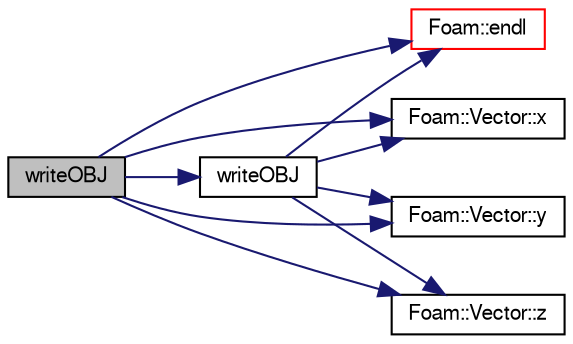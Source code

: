 digraph "writeOBJ"
{
  bgcolor="transparent";
  edge [fontname="FreeSans",fontsize="10",labelfontname="FreeSans",labelfontsize="10"];
  node [fontname="FreeSans",fontsize="10",shape=record];
  rankdir="LR";
  Node454 [label="writeOBJ",height=0.2,width=0.4,color="black", fillcolor="grey75", style="filled", fontcolor="black"];
  Node454 -> Node455 [color="midnightblue",fontsize="10",style="solid",fontname="FreeSans"];
  Node455 [label="Foam::endl",height=0.2,width=0.4,color="red",URL="$a21124.html#a2db8fe02a0d3909e9351bb4275b23ce4",tooltip="Add newline and flush stream. "];
  Node454 -> Node457 [color="midnightblue",fontsize="10",style="solid",fontname="FreeSans"];
  Node457 [label="writeOBJ",height=0.2,width=0.4,color="black",URL="$a21153.html#afd76c6ccc8ee4a5957f0232218167c17",tooltip="Write obj representation of point. "];
  Node457 -> Node455 [color="midnightblue",fontsize="10",style="solid",fontname="FreeSans"];
  Node457 -> Node458 [color="midnightblue",fontsize="10",style="solid",fontname="FreeSans"];
  Node458 [label="Foam::Vector::x",height=0.2,width=0.4,color="black",URL="$a28442.html#a63327976e5a8359700064a02ae22548e"];
  Node457 -> Node459 [color="midnightblue",fontsize="10",style="solid",fontname="FreeSans"];
  Node459 [label="Foam::Vector::y",height=0.2,width=0.4,color="black",URL="$a28442.html#a1ee865f676fbac703a49c6654dd3ad74"];
  Node457 -> Node460 [color="midnightblue",fontsize="10",style="solid",fontname="FreeSans"];
  Node460 [label="Foam::Vector::z",height=0.2,width=0.4,color="black",URL="$a28442.html#a1c8320b15610de211ec70ef966581423"];
  Node454 -> Node458 [color="midnightblue",fontsize="10",style="solid",fontname="FreeSans"];
  Node454 -> Node459 [color="midnightblue",fontsize="10",style="solid",fontname="FreeSans"];
  Node454 -> Node460 [color="midnightblue",fontsize="10",style="solid",fontname="FreeSans"];
}
